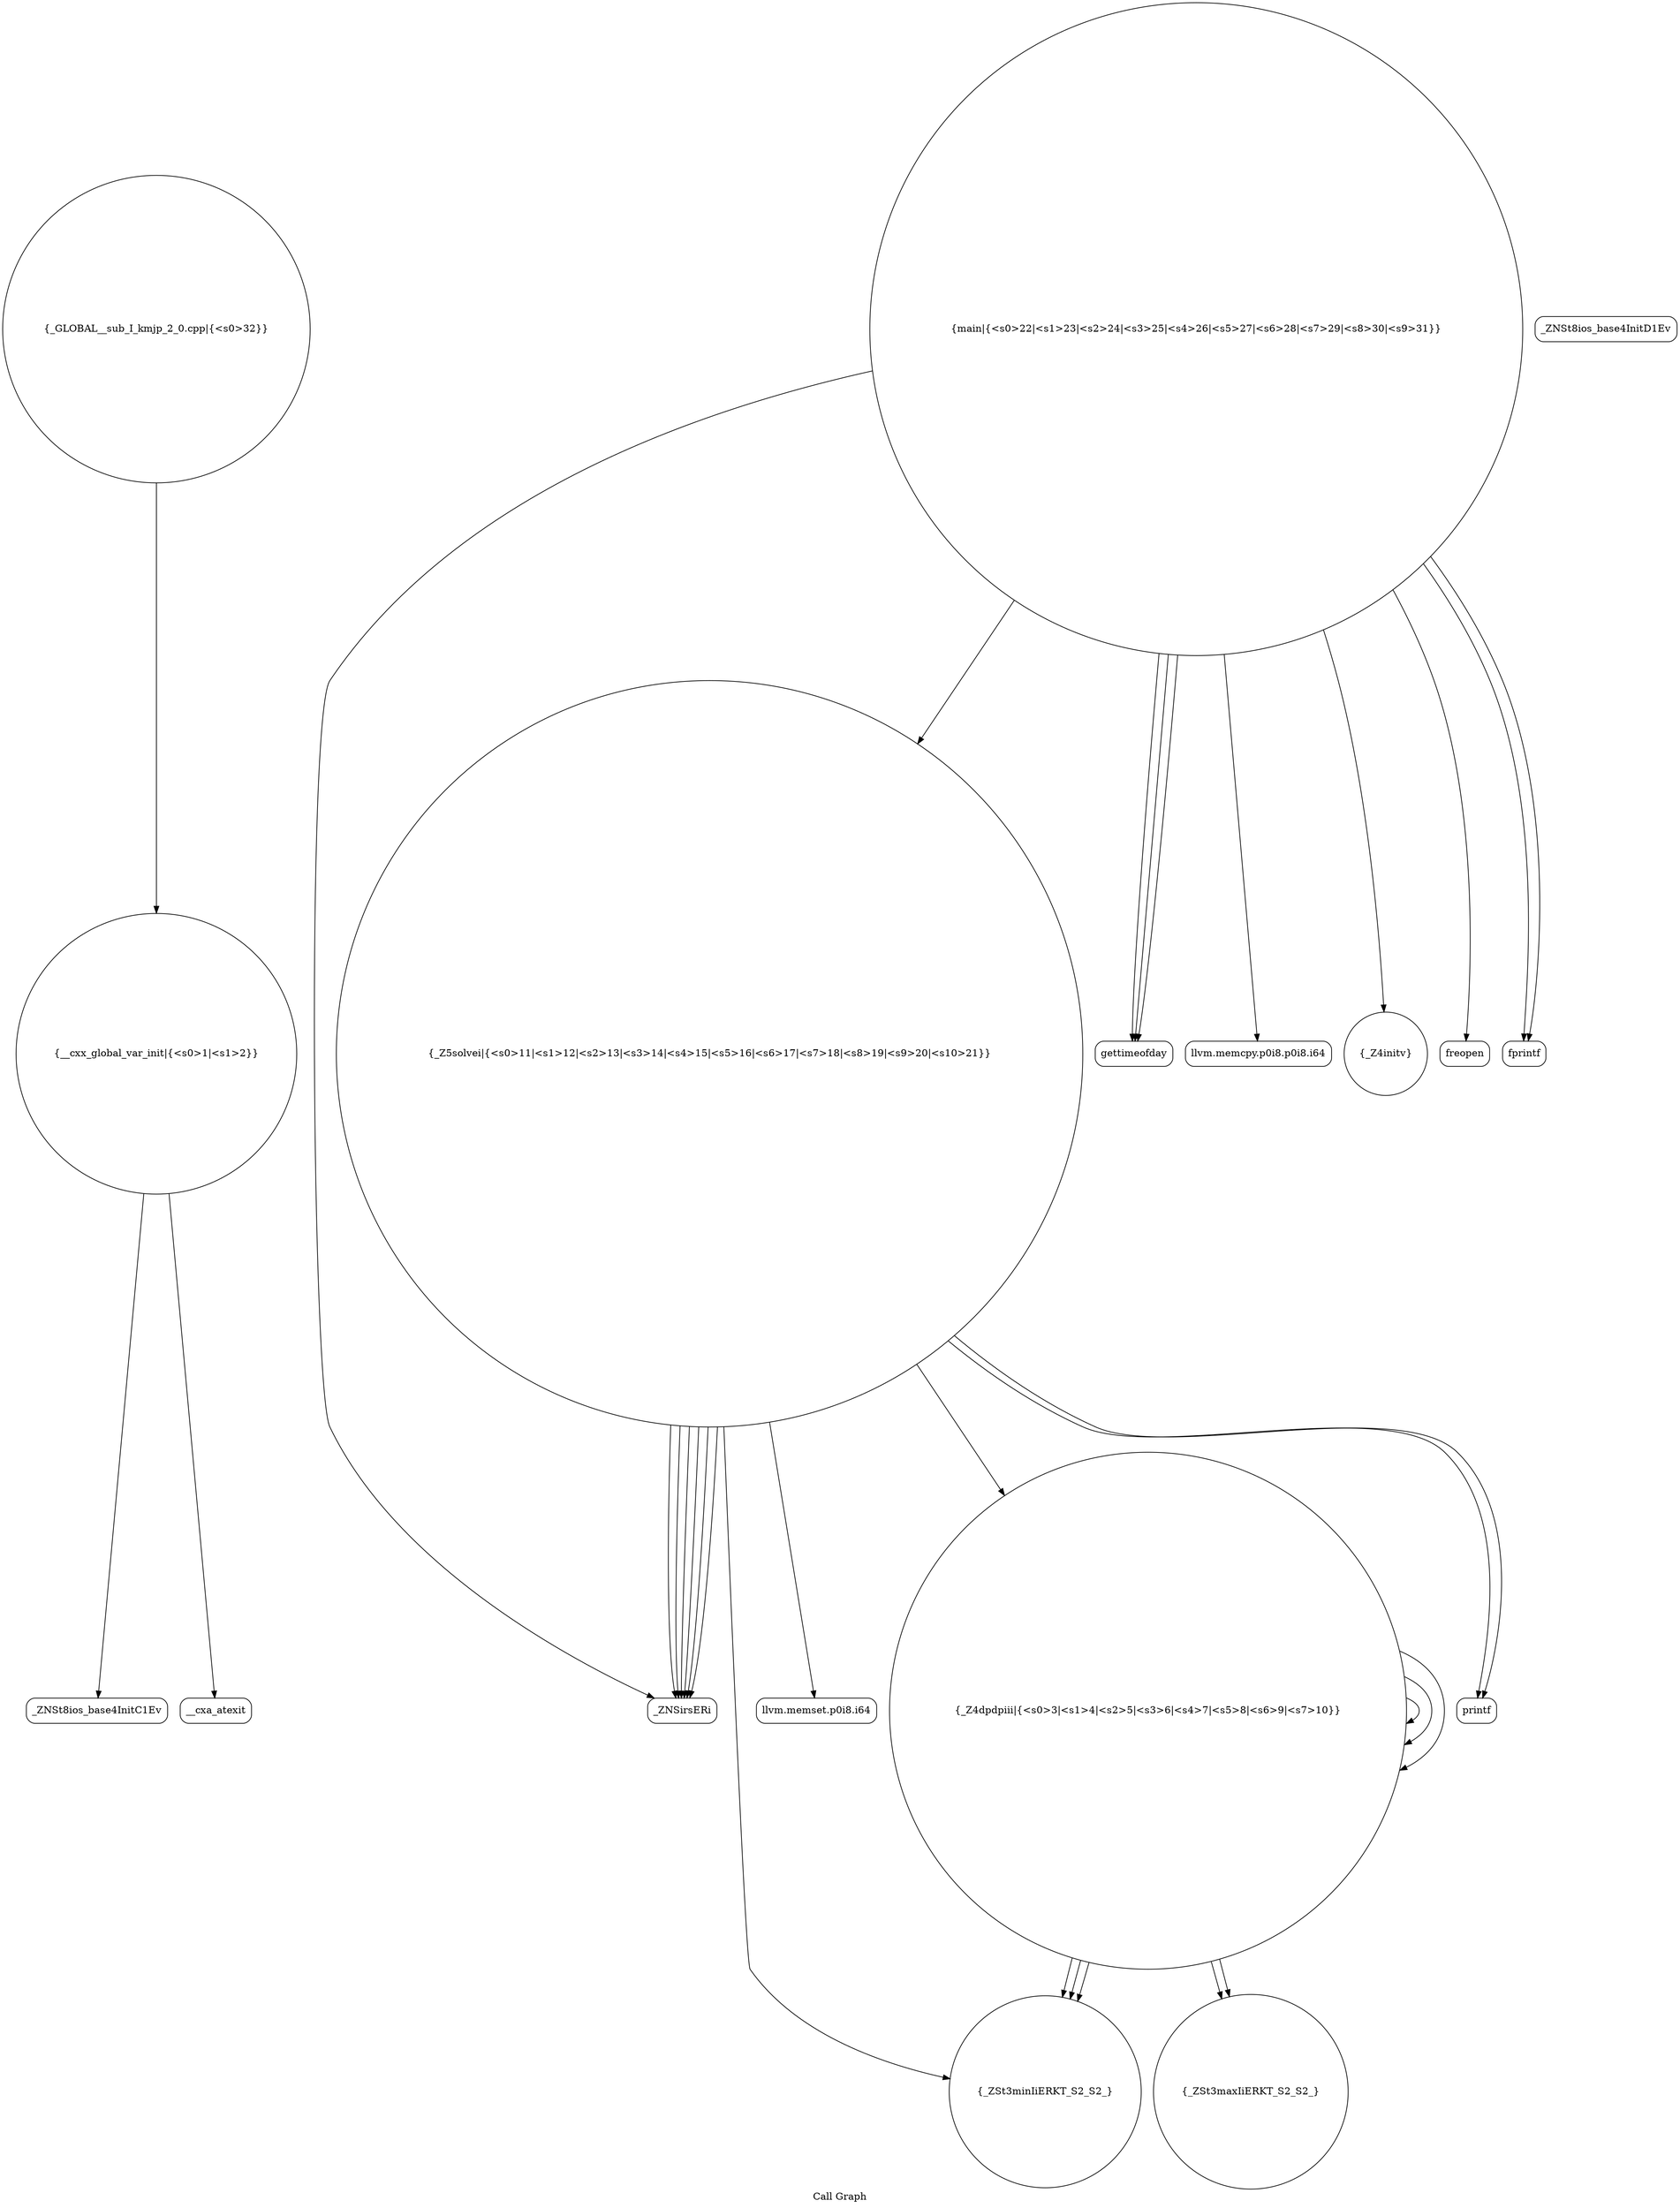 digraph "Call Graph" {
	label="Call Graph";

	Node0x55e59cd9ccb0 [shape=record,shape=circle,label="{__cxx_global_var_init|{<s0>1|<s1>2}}"];
	Node0x55e59cd9ccb0:s0 -> Node0x55e59cd9d140[color=black];
	Node0x55e59cd9ccb0:s1 -> Node0x55e59cd9d240[color=black];
	Node0x55e59cd9d440 [shape=record,shape=circle,label="{_Z5solvei|{<s0>11|<s1>12|<s2>13|<s3>14|<s4>15|<s5>16|<s6>17|<s7>18|<s8>19|<s9>20|<s10>21}}"];
	Node0x55e59cd9d440:s0 -> Node0x55e59cd9d4c0[color=black];
	Node0x55e59cd9d440:s1 -> Node0x55e59cd9d4c0[color=black];
	Node0x55e59cd9d440:s2 -> Node0x55e59cd9d4c0[color=black];
	Node0x55e59cd9d440:s3 -> Node0x55e59cd9d4c0[color=black];
	Node0x55e59cd9d440:s4 -> Node0x55e59cd9d4c0[color=black];
	Node0x55e59cd9d440:s5 -> Node0x55e59cd9d4c0[color=black];
	Node0x55e59cd9d440:s6 -> Node0x55e59cd9d340[color=black];
	Node0x55e59cd9d440:s7 -> Node0x55e59cd9d540[color=black];
	Node0x55e59cd9d440:s8 -> Node0x55e59cd9d2c0[color=black];
	Node0x55e59cd9d440:s9 -> Node0x55e59cd9d5c0[color=black];
	Node0x55e59cd9d440:s10 -> Node0x55e59cd9d5c0[color=black];
	Node0x55e59cd9d7c0 [shape=record,shape=Mrecord,label="{gettimeofday}"];
	Node0x55e59cd9d1c0 [shape=record,shape=Mrecord,label="{_ZNSt8ios_base4InitD1Ev}"];
	Node0x55e59cd9d540 [shape=record,shape=Mrecord,label="{llvm.memset.p0i8.i64}"];
	Node0x55e59cd9d8c0 [shape=record,shape=Mrecord,label="{llvm.memcpy.p0i8.p0i8.i64}"];
	Node0x55e59cd9d2c0 [shape=record,shape=circle,label="{_Z4dpdpiii|{<s0>3|<s1>4|<s2>5|<s3>6|<s4>7|<s5>8|<s6>9|<s7>10}}"];
	Node0x55e59cd9d2c0:s0 -> Node0x55e59cd9d2c0[color=black];
	Node0x55e59cd9d2c0:s1 -> Node0x55e59cd9d340[color=black];
	Node0x55e59cd9d2c0:s2 -> Node0x55e59cd9d3c0[color=black];
	Node0x55e59cd9d2c0:s3 -> Node0x55e59cd9d3c0[color=black];
	Node0x55e59cd9d2c0:s4 -> Node0x55e59cd9d2c0[color=black];
	Node0x55e59cd9d2c0:s5 -> Node0x55e59cd9d340[color=black];
	Node0x55e59cd9d2c0:s6 -> Node0x55e59cd9d2c0[color=black];
	Node0x55e59cd9d2c0:s7 -> Node0x55e59cd9d340[color=black];
	Node0x55e59cd9d640 [shape=record,shape=circle,label="{_Z4initv}"];
	Node0x55e59cd9d3c0 [shape=record,shape=circle,label="{_ZSt3maxIiERKT_S2_S2_}"];
	Node0x55e59cd9d740 [shape=record,shape=Mrecord,label="{freopen}"];
	Node0x55e59cd9d140 [shape=record,shape=Mrecord,label="{_ZNSt8ios_base4InitC1Ev}"];
	Node0x55e59cd9d4c0 [shape=record,shape=Mrecord,label="{_ZNSirsERi}"];
	Node0x55e59cd9d840 [shape=record,shape=Mrecord,label="{fprintf}"];
	Node0x55e59cd9d240 [shape=record,shape=Mrecord,label="{__cxa_atexit}"];
	Node0x55e59cd9d5c0 [shape=record,shape=Mrecord,label="{printf}"];
	Node0x55e59cd9d940 [shape=record,shape=circle,label="{_GLOBAL__sub_I_kmjp_2_0.cpp|{<s0>32}}"];
	Node0x55e59cd9d940:s0 -> Node0x55e59cd9ccb0[color=black];
	Node0x55e59cd9d340 [shape=record,shape=circle,label="{_ZSt3minIiERKT_S2_S2_}"];
	Node0x55e59cd9d6c0 [shape=record,shape=circle,label="{main|{<s0>22|<s1>23|<s2>24|<s3>25|<s4>26|<s5>27|<s6>28|<s7>29|<s8>30|<s9>31}}"];
	Node0x55e59cd9d6c0:s0 -> Node0x55e59cd9d740[color=black];
	Node0x55e59cd9d6c0:s1 -> Node0x55e59cd9d7c0[color=black];
	Node0x55e59cd9d6c0:s2 -> Node0x55e59cd9d4c0[color=black];
	Node0x55e59cd9d6c0:s3 -> Node0x55e59cd9d640[color=black];
	Node0x55e59cd9d6c0:s4 -> Node0x55e59cd9d7c0[color=black];
	Node0x55e59cd9d6c0:s5 -> Node0x55e59cd9d440[color=black];
	Node0x55e59cd9d6c0:s6 -> Node0x55e59cd9d7c0[color=black];
	Node0x55e59cd9d6c0:s7 -> Node0x55e59cd9d840[color=black];
	Node0x55e59cd9d6c0:s8 -> Node0x55e59cd9d8c0[color=black];
	Node0x55e59cd9d6c0:s9 -> Node0x55e59cd9d840[color=black];
}
